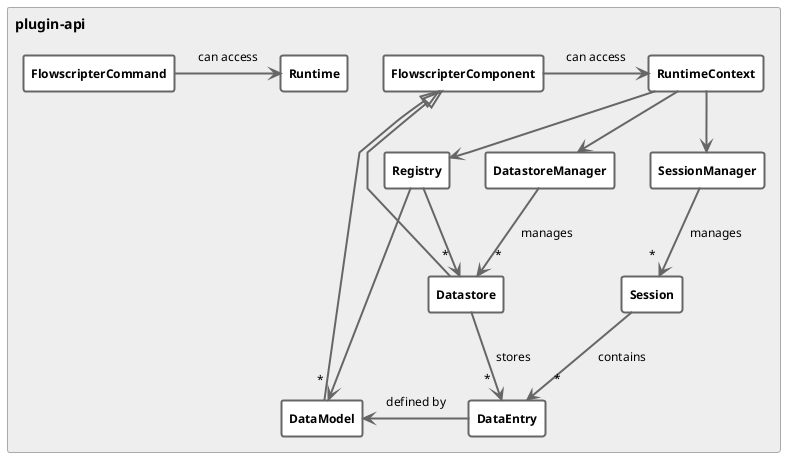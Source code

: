 @startuml

skinparam {
    shadowing false
    CircledCharacterFontSize 8
    ClassBackgroundColor #FFF
    ClassArrowColor #666
    ClassBorderColor #666
    PackageBorderColor #AAA
    ClassBorderThickness 2
    PackageBackgroundColor #EEE
    PackageTitleAlignment left
    PackageFontSize 12
    ClassFontStyle bold
    ClassFontSize 12
    ArrowFontSize 12
    ArrowThickness 2
    Padding 5
    linetype polyline
}

hide empty members
hide circle

package plugin-api <<Rectangle>> {
    class FlowscripterComponent
    class FlowscripterCommand

    class Runtime
    class RuntimeContext

    class Registry

    class SessionManager
    class Session

    class DatastoreManager
    class Datastore extends FlowscripterComponent

    class DataModel extends FlowscripterComponent
    class DataEntry
}

FlowscripterComponent -right-> RuntimeContext: can access
FlowscripterCommand -right-> Runtime: can access

RuntimeContext --> Registry
RuntimeContext --> SessionManager
RuntimeContext --> DatastoreManager

Registry --> "    *" Datastore
Registry --> "*" DataModel

SessionManager --> "*" Session : manages

DatastoreManager --> "  *" Datastore : manages

Datastore -right-> "      *" DataEntry: stores

Session --> "    *" DataEntry: contains

DataEntry -> DataModel: defined by

@enduml

